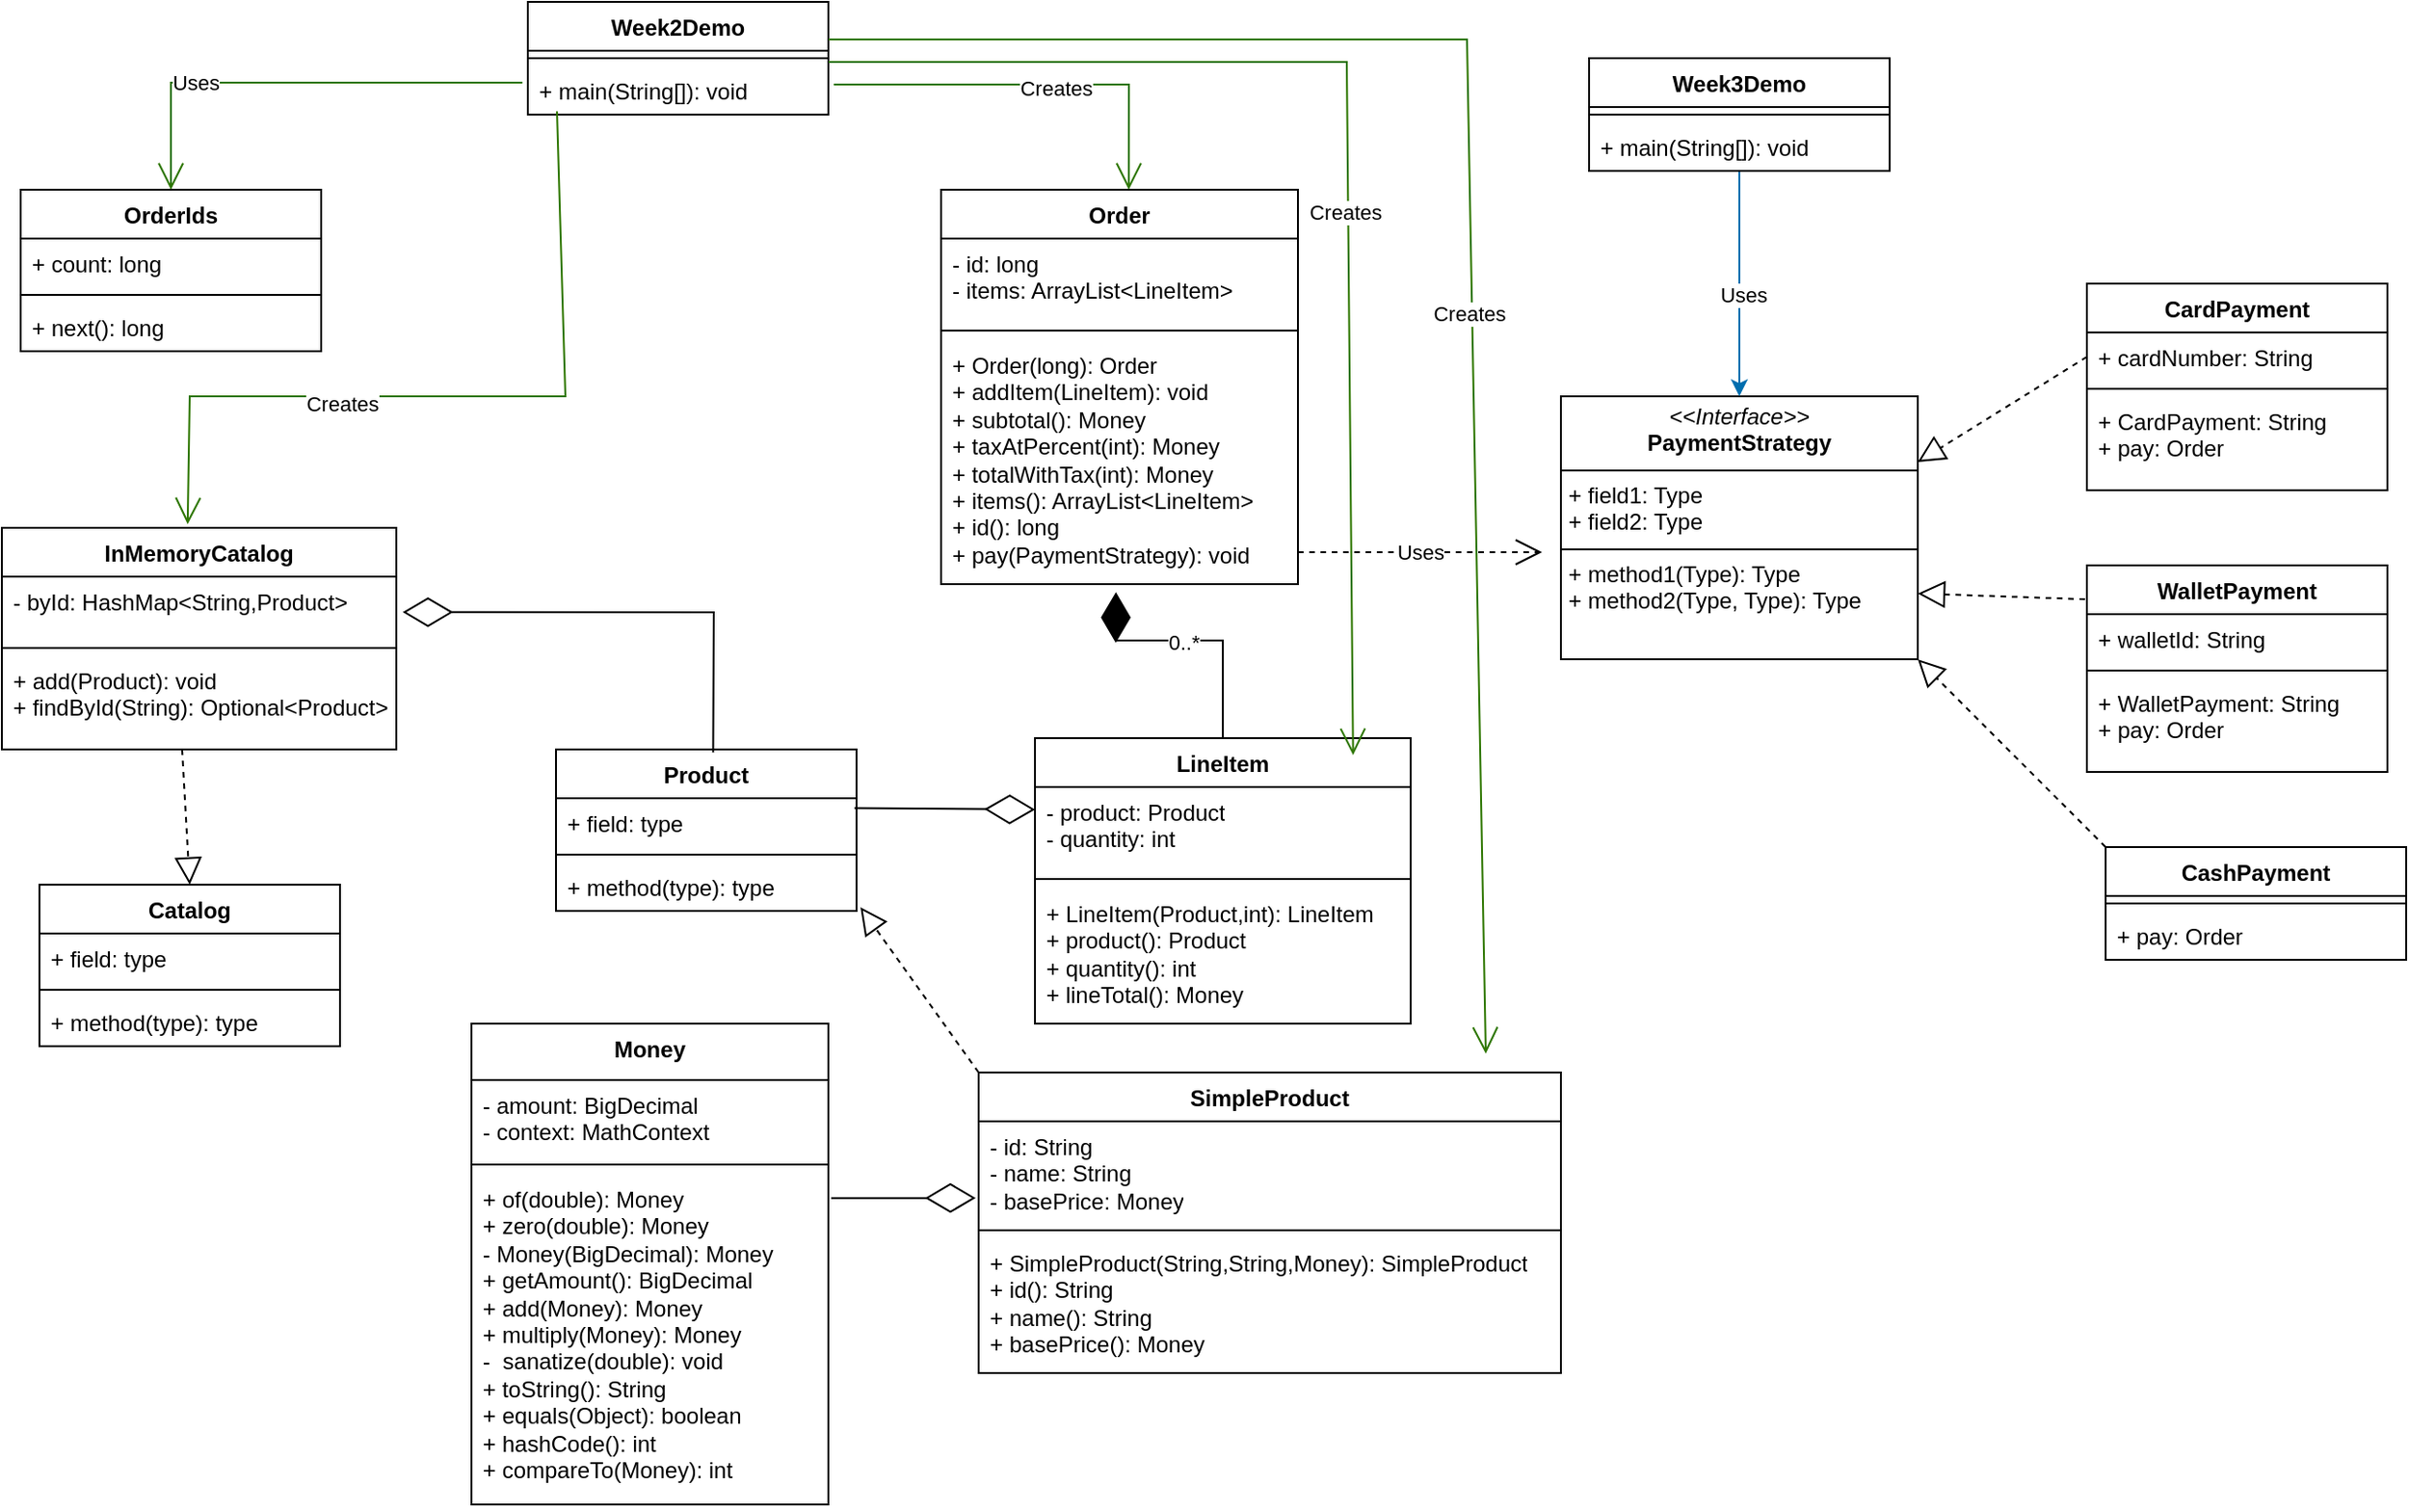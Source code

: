 <mxfile version="28.2.5">
  <diagram name="Page-1" id="jkdVBWIaTOcPjoNMOCDx">
    <mxGraphModel dx="1422" dy="790" grid="1" gridSize="10" guides="1" tooltips="1" connect="1" arrows="1" fold="1" page="0" pageScale="1" pageWidth="850" pageHeight="1100" math="0" shadow="0">
      <root>
        <mxCell id="0" />
        <mxCell id="1" parent="0" />
        <mxCell id="GN7tS0zmoO0rxrWMaZGn-1" value="InMemoryCatalog" style="swimlane;fontStyle=1;align=center;verticalAlign=top;childLayout=stackLayout;horizontal=1;startSize=26;horizontalStack=0;resizeParent=1;resizeParentMax=0;resizeLast=0;collapsible=1;marginBottom=0;whiteSpace=wrap;html=1;" parent="1" vertex="1">
          <mxGeometry x="50" y="390" width="210" height="118" as="geometry" />
        </mxCell>
        <mxCell id="GN7tS0zmoO0rxrWMaZGn-2" value="&lt;div&gt;- byId: HashMap&amp;lt;String,Product&amp;gt;&lt;/div&gt;" style="text;strokeColor=none;fillColor=none;align=left;verticalAlign=top;spacingLeft=4;spacingRight=4;overflow=hidden;rotatable=0;points=[[0,0.5],[1,0.5]];portConstraint=eastwest;whiteSpace=wrap;html=1;" parent="GN7tS0zmoO0rxrWMaZGn-1" vertex="1">
          <mxGeometry y="26" width="210" height="34" as="geometry" />
        </mxCell>
        <mxCell id="GN7tS0zmoO0rxrWMaZGn-3" value="" style="line;strokeWidth=1;fillColor=none;align=left;verticalAlign=middle;spacingTop=-1;spacingLeft=3;spacingRight=3;rotatable=0;labelPosition=right;points=[];portConstraint=eastwest;strokeColor=inherit;" parent="GN7tS0zmoO0rxrWMaZGn-1" vertex="1">
          <mxGeometry y="60" width="210" height="8" as="geometry" />
        </mxCell>
        <mxCell id="GN7tS0zmoO0rxrWMaZGn-4" value="&lt;div&gt;+ add(Product): void&lt;/div&gt;&lt;div&gt;+ findById(String): Optional&amp;lt;Product&amp;gt;&lt;/div&gt;" style="text;strokeColor=none;fillColor=none;align=left;verticalAlign=top;spacingLeft=4;spacingRight=4;overflow=hidden;rotatable=0;points=[[0,0.5],[1,0.5]];portConstraint=eastwest;whiteSpace=wrap;html=1;" parent="GN7tS0zmoO0rxrWMaZGn-1" vertex="1">
          <mxGeometry y="68" width="210" height="50" as="geometry" />
        </mxCell>
        <mxCell id="GN7tS0zmoO0rxrWMaZGn-5" value="Catalog" style="swimlane;fontStyle=1;align=center;verticalAlign=top;childLayout=stackLayout;horizontal=1;startSize=26;horizontalStack=0;resizeParent=1;resizeParentMax=0;resizeLast=0;collapsible=1;marginBottom=0;whiteSpace=wrap;html=1;" parent="1" vertex="1">
          <mxGeometry x="70" y="580" width="160" height="86" as="geometry" />
        </mxCell>
        <mxCell id="GN7tS0zmoO0rxrWMaZGn-6" value="+ field: type" style="text;strokeColor=none;fillColor=none;align=left;verticalAlign=top;spacingLeft=4;spacingRight=4;overflow=hidden;rotatable=0;points=[[0,0.5],[1,0.5]];portConstraint=eastwest;whiteSpace=wrap;html=1;" parent="GN7tS0zmoO0rxrWMaZGn-5" vertex="1">
          <mxGeometry y="26" width="160" height="26" as="geometry" />
        </mxCell>
        <mxCell id="GN7tS0zmoO0rxrWMaZGn-7" value="" style="line;strokeWidth=1;fillColor=none;align=left;verticalAlign=middle;spacingTop=-1;spacingLeft=3;spacingRight=3;rotatable=0;labelPosition=right;points=[];portConstraint=eastwest;strokeColor=inherit;" parent="GN7tS0zmoO0rxrWMaZGn-5" vertex="1">
          <mxGeometry y="52" width="160" height="8" as="geometry" />
        </mxCell>
        <mxCell id="GN7tS0zmoO0rxrWMaZGn-8" value="+ method(type): type" style="text;strokeColor=none;fillColor=none;align=left;verticalAlign=top;spacingLeft=4;spacingRight=4;overflow=hidden;rotatable=0;points=[[0,0.5],[1,0.5]];portConstraint=eastwest;whiteSpace=wrap;html=1;" parent="GN7tS0zmoO0rxrWMaZGn-5" vertex="1">
          <mxGeometry y="60" width="160" height="26" as="geometry" />
        </mxCell>
        <mxCell id="GN7tS0zmoO0rxrWMaZGn-13" value="&lt;div&gt;Money&lt;/div&gt;" style="swimlane;fontStyle=1;align=center;verticalAlign=top;childLayout=stackLayout;horizontal=1;startSize=30;horizontalStack=0;resizeParent=1;resizeParentMax=0;resizeLast=0;collapsible=1;marginBottom=0;whiteSpace=wrap;html=1;" parent="1" vertex="1">
          <mxGeometry x="300" y="654" width="190" height="256" as="geometry" />
        </mxCell>
        <mxCell id="GN7tS0zmoO0rxrWMaZGn-14" value="&lt;div&gt;- amount: BigDecimal&lt;/div&gt;&lt;div&gt;- context: MathContext&lt;/div&gt;" style="text;strokeColor=none;fillColor=none;align=left;verticalAlign=top;spacingLeft=4;spacingRight=4;overflow=hidden;rotatable=0;points=[[0,0.5],[1,0.5]];portConstraint=eastwest;whiteSpace=wrap;html=1;" parent="GN7tS0zmoO0rxrWMaZGn-13" vertex="1">
          <mxGeometry y="30" width="190" height="40" as="geometry" />
        </mxCell>
        <mxCell id="GN7tS0zmoO0rxrWMaZGn-15" value="" style="line;strokeWidth=1;fillColor=none;align=left;verticalAlign=middle;spacingTop=-1;spacingLeft=3;spacingRight=3;rotatable=0;labelPosition=right;points=[];portConstraint=eastwest;strokeColor=inherit;" parent="GN7tS0zmoO0rxrWMaZGn-13" vertex="1">
          <mxGeometry y="70" width="190" height="10" as="geometry" />
        </mxCell>
        <mxCell id="GN7tS0zmoO0rxrWMaZGn-16" value="&lt;div&gt;+ of(double): Money&lt;/div&gt;&lt;div&gt;&lt;div&gt;+ zero(double): Money&lt;/div&gt;&lt;div&gt;&lt;div&gt;- Money(BigDecimal): Money&lt;/div&gt;&lt;div&gt;&lt;div&gt;+ getAmount(): BigDecimal&lt;/div&gt;&lt;div&gt;+ add(Money): Money&lt;/div&gt;&lt;div&gt;&lt;div&gt;+ multiply(Money): Money&lt;/div&gt;&lt;div&gt;&lt;div&gt;-&amp;nbsp; sanatize(double): void&lt;/div&gt;&lt;div&gt;&lt;div&gt;+ toString(): String&lt;/div&gt;&lt;div&gt;+ equals(Object): boolean&lt;/div&gt;&lt;div&gt;+ hashCode(): int&lt;/div&gt;&lt;div&gt;&lt;div&gt;+ compareTo(Money): int&lt;/div&gt;&lt;br&gt;&lt;/div&gt;&lt;/div&gt;&lt;/div&gt;&lt;/div&gt;&lt;/div&gt;&lt;/div&gt;&lt;/div&gt;" style="text;strokeColor=none;fillColor=none;align=left;verticalAlign=top;spacingLeft=4;spacingRight=4;overflow=hidden;rotatable=0;points=[[0,0.5],[1,0.5]];portConstraint=eastwest;whiteSpace=wrap;html=1;" parent="GN7tS0zmoO0rxrWMaZGn-13" vertex="1">
          <mxGeometry y="80" width="190" height="176" as="geometry" />
        </mxCell>
        <mxCell id="GN7tS0zmoO0rxrWMaZGn-17" value="&lt;div&gt;Week2Demo&lt;/div&gt;" style="swimlane;fontStyle=1;align=center;verticalAlign=top;childLayout=stackLayout;horizontal=1;startSize=26;horizontalStack=0;resizeParent=1;resizeParentMax=0;resizeLast=0;collapsible=1;marginBottom=0;whiteSpace=wrap;html=1;" parent="1" vertex="1">
          <mxGeometry x="330" y="110" width="160" height="60" as="geometry" />
        </mxCell>
        <mxCell id="GN7tS0zmoO0rxrWMaZGn-19" value="" style="line;strokeWidth=1;fillColor=none;align=left;verticalAlign=middle;spacingTop=-1;spacingLeft=3;spacingRight=3;rotatable=0;labelPosition=right;points=[];portConstraint=eastwest;strokeColor=inherit;" parent="GN7tS0zmoO0rxrWMaZGn-17" vertex="1">
          <mxGeometry y="26" width="160" height="8" as="geometry" />
        </mxCell>
        <mxCell id="GN7tS0zmoO0rxrWMaZGn-20" value="+ main(String[]): void" style="text;strokeColor=none;fillColor=none;align=left;verticalAlign=top;spacingLeft=4;spacingRight=4;overflow=hidden;rotatable=0;points=[[0,0.5],[1,0.5]];portConstraint=eastwest;whiteSpace=wrap;html=1;" parent="GN7tS0zmoO0rxrWMaZGn-17" vertex="1">
          <mxGeometry y="34" width="160" height="26" as="geometry" />
        </mxCell>
        <mxCell id="GN7tS0zmoO0rxrWMaZGn-21" value="&lt;div&gt;LineItem&lt;/div&gt;" style="swimlane;fontStyle=1;align=center;verticalAlign=top;childLayout=stackLayout;horizontal=1;startSize=26;horizontalStack=0;resizeParent=1;resizeParentMax=0;resizeLast=0;collapsible=1;marginBottom=0;whiteSpace=wrap;html=1;" parent="1" vertex="1">
          <mxGeometry x="600" y="502" width="200" height="152" as="geometry" />
        </mxCell>
        <mxCell id="GN7tS0zmoO0rxrWMaZGn-22" value="&lt;div&gt;- product: Product&lt;/div&gt;&lt;div&gt;- quantity: int&lt;/div&gt;" style="text;strokeColor=none;fillColor=none;align=left;verticalAlign=top;spacingLeft=4;spacingRight=4;overflow=hidden;rotatable=0;points=[[0,0.5],[1,0.5]];portConstraint=eastwest;whiteSpace=wrap;html=1;" parent="GN7tS0zmoO0rxrWMaZGn-21" vertex="1">
          <mxGeometry y="26" width="200" height="44" as="geometry" />
        </mxCell>
        <mxCell id="GN7tS0zmoO0rxrWMaZGn-23" value="" style="line;strokeWidth=1;fillColor=none;align=left;verticalAlign=middle;spacingTop=-1;spacingLeft=3;spacingRight=3;rotatable=0;labelPosition=right;points=[];portConstraint=eastwest;strokeColor=inherit;" parent="GN7tS0zmoO0rxrWMaZGn-21" vertex="1">
          <mxGeometry y="70" width="200" height="10" as="geometry" />
        </mxCell>
        <mxCell id="GN7tS0zmoO0rxrWMaZGn-24" value="&lt;div&gt;+ LineItem(Product,int): LineItem&lt;/div&gt;&lt;div&gt;+ product(): Product&lt;/div&gt;&lt;div&gt;+ quantity(): int&lt;/div&gt;&lt;div&gt;+ lineTotal(): Money&lt;/div&gt;" style="text;strokeColor=none;fillColor=none;align=left;verticalAlign=top;spacingLeft=4;spacingRight=4;overflow=hidden;rotatable=0;points=[[0,0.5],[1,0.5]];portConstraint=eastwest;whiteSpace=wrap;html=1;" parent="GN7tS0zmoO0rxrWMaZGn-21" vertex="1">
          <mxGeometry y="80" width="200" height="72" as="geometry" />
        </mxCell>
        <mxCell id="GN7tS0zmoO0rxrWMaZGn-25" value="&lt;div&gt;Order&lt;/div&gt;" style="swimlane;fontStyle=1;align=center;verticalAlign=top;childLayout=stackLayout;horizontal=1;startSize=26;horizontalStack=0;resizeParent=1;resizeParentMax=0;resizeLast=0;collapsible=1;marginBottom=0;whiteSpace=wrap;html=1;" parent="1" vertex="1">
          <mxGeometry x="550" y="210" width="190" height="210" as="geometry" />
        </mxCell>
        <mxCell id="GN7tS0zmoO0rxrWMaZGn-26" value="&lt;div&gt;- id: long&lt;/div&gt;&lt;div&gt;- items: ArrayList&amp;lt;LineItem&amp;gt;&lt;/div&gt;" style="text;strokeColor=none;fillColor=none;align=left;verticalAlign=top;spacingLeft=4;spacingRight=4;overflow=hidden;rotatable=0;points=[[0,0.5],[1,0.5]];portConstraint=eastwest;whiteSpace=wrap;html=1;" parent="GN7tS0zmoO0rxrWMaZGn-25" vertex="1">
          <mxGeometry y="26" width="190" height="44" as="geometry" />
        </mxCell>
        <mxCell id="GN7tS0zmoO0rxrWMaZGn-27" value="" style="line;strokeWidth=1;fillColor=none;align=left;verticalAlign=middle;spacingTop=-1;spacingLeft=3;spacingRight=3;rotatable=0;labelPosition=right;points=[];portConstraint=eastwest;strokeColor=inherit;" parent="GN7tS0zmoO0rxrWMaZGn-25" vertex="1">
          <mxGeometry y="70" width="190" height="10" as="geometry" />
        </mxCell>
        <mxCell id="GN7tS0zmoO0rxrWMaZGn-28" value="&lt;div&gt;+ Order(long): Order&lt;/div&gt;&lt;div&gt;+ addItem(LineItem): void&lt;/div&gt;&lt;div&gt;+ subtotal(): Money&lt;/div&gt;&lt;div&gt;+ taxAtPercent(int): Money&lt;/div&gt;&lt;div&gt;+ totalWithTax(int): Money&lt;/div&gt;&lt;div&gt;+ items(): ArrayList&amp;lt;LineItem&amp;gt;&lt;/div&gt;&lt;div&gt;+ id(): long&lt;/div&gt;&lt;div&gt;+ pay(PaymentStrategy): void&lt;/div&gt;" style="text;strokeColor=none;fillColor=none;align=left;verticalAlign=top;spacingLeft=4;spacingRight=4;overflow=hidden;rotatable=0;points=[[0,0.5],[1,0.5]];portConstraint=eastwest;whiteSpace=wrap;html=1;" parent="GN7tS0zmoO0rxrWMaZGn-25" vertex="1">
          <mxGeometry y="80" width="190" height="130" as="geometry" />
        </mxCell>
        <mxCell id="GN7tS0zmoO0rxrWMaZGn-29" value="&lt;div&gt;OrderIds&lt;/div&gt;" style="swimlane;fontStyle=1;align=center;verticalAlign=top;childLayout=stackLayout;horizontal=1;startSize=26;horizontalStack=0;resizeParent=1;resizeParentMax=0;resizeLast=0;collapsible=1;marginBottom=0;whiteSpace=wrap;html=1;" parent="1" vertex="1">
          <mxGeometry x="60" y="210" width="160" height="86" as="geometry">
            <mxRectangle x="520" y="570" width="90" height="30" as="alternateBounds" />
          </mxGeometry>
        </mxCell>
        <mxCell id="GN7tS0zmoO0rxrWMaZGn-30" value="+ count: long" style="text;strokeColor=none;fillColor=none;align=left;verticalAlign=top;spacingLeft=4;spacingRight=4;overflow=hidden;rotatable=0;points=[[0,0.5],[1,0.5]];portConstraint=eastwest;whiteSpace=wrap;html=1;" parent="GN7tS0zmoO0rxrWMaZGn-29" vertex="1">
          <mxGeometry y="26" width="160" height="26" as="geometry" />
        </mxCell>
        <mxCell id="GN7tS0zmoO0rxrWMaZGn-31" value="" style="line;strokeWidth=1;fillColor=none;align=left;verticalAlign=middle;spacingTop=-1;spacingLeft=3;spacingRight=3;rotatable=0;labelPosition=right;points=[];portConstraint=eastwest;strokeColor=inherit;" parent="GN7tS0zmoO0rxrWMaZGn-29" vertex="1">
          <mxGeometry y="52" width="160" height="8" as="geometry" />
        </mxCell>
        <mxCell id="GN7tS0zmoO0rxrWMaZGn-32" value="+ next(): long" style="text;strokeColor=none;fillColor=none;align=left;verticalAlign=top;spacingLeft=4;spacingRight=4;overflow=hidden;rotatable=0;points=[[0,0.5],[1,0.5]];portConstraint=eastwest;whiteSpace=wrap;html=1;" parent="GN7tS0zmoO0rxrWMaZGn-29" vertex="1">
          <mxGeometry y="60" width="160" height="26" as="geometry" />
        </mxCell>
        <mxCell id="GN7tS0zmoO0rxrWMaZGn-33" value="&lt;div&gt;Product&lt;/div&gt;" style="swimlane;fontStyle=1;align=center;verticalAlign=top;childLayout=stackLayout;horizontal=1;startSize=26;horizontalStack=0;resizeParent=1;resizeParentMax=0;resizeLast=0;collapsible=1;marginBottom=0;whiteSpace=wrap;html=1;" parent="1" vertex="1">
          <mxGeometry x="345" y="508" width="160" height="86" as="geometry">
            <mxRectangle x="520" y="570" width="90" height="30" as="alternateBounds" />
          </mxGeometry>
        </mxCell>
        <mxCell id="GN7tS0zmoO0rxrWMaZGn-34" value="+ field: type" style="text;strokeColor=none;fillColor=none;align=left;verticalAlign=top;spacingLeft=4;spacingRight=4;overflow=hidden;rotatable=0;points=[[0,0.5],[1,0.5]];portConstraint=eastwest;whiteSpace=wrap;html=1;" parent="GN7tS0zmoO0rxrWMaZGn-33" vertex="1">
          <mxGeometry y="26" width="160" height="26" as="geometry" />
        </mxCell>
        <mxCell id="GN7tS0zmoO0rxrWMaZGn-35" value="" style="line;strokeWidth=1;fillColor=none;align=left;verticalAlign=middle;spacingTop=-1;spacingLeft=3;spacingRight=3;rotatable=0;labelPosition=right;points=[];portConstraint=eastwest;strokeColor=inherit;" parent="GN7tS0zmoO0rxrWMaZGn-33" vertex="1">
          <mxGeometry y="52" width="160" height="8" as="geometry" />
        </mxCell>
        <mxCell id="GN7tS0zmoO0rxrWMaZGn-36" value="+ method(type): type" style="text;strokeColor=none;fillColor=none;align=left;verticalAlign=top;spacingLeft=4;spacingRight=4;overflow=hidden;rotatable=0;points=[[0,0.5],[1,0.5]];portConstraint=eastwest;whiteSpace=wrap;html=1;" parent="GN7tS0zmoO0rxrWMaZGn-33" vertex="1">
          <mxGeometry y="60" width="160" height="26" as="geometry" />
        </mxCell>
        <mxCell id="GN7tS0zmoO0rxrWMaZGn-37" value="&lt;div&gt;SimpleProduct&lt;/div&gt;" style="swimlane;fontStyle=1;align=center;verticalAlign=top;childLayout=stackLayout;horizontal=1;startSize=26;horizontalStack=0;resizeParent=1;resizeParentMax=0;resizeLast=0;collapsible=1;marginBottom=0;whiteSpace=wrap;html=1;" parent="1" vertex="1">
          <mxGeometry x="570" y="680" width="310" height="160" as="geometry">
            <mxRectangle x="520" y="570" width="90" height="30" as="alternateBounds" />
          </mxGeometry>
        </mxCell>
        <mxCell id="GN7tS0zmoO0rxrWMaZGn-38" value="&lt;div&gt;- id: String&lt;/div&gt;&lt;div&gt;- name: String&lt;/div&gt;&lt;div&gt;- basePrice: Money&lt;/div&gt;" style="text;strokeColor=none;fillColor=none;align=left;verticalAlign=top;spacingLeft=4;spacingRight=4;overflow=hidden;rotatable=0;points=[[0,0.5],[1,0.5]];portConstraint=eastwest;whiteSpace=wrap;html=1;" parent="GN7tS0zmoO0rxrWMaZGn-37" vertex="1">
          <mxGeometry y="26" width="310" height="54" as="geometry" />
        </mxCell>
        <mxCell id="GN7tS0zmoO0rxrWMaZGn-39" value="" style="line;strokeWidth=1;fillColor=none;align=left;verticalAlign=middle;spacingTop=-1;spacingLeft=3;spacingRight=3;rotatable=0;labelPosition=right;points=[];portConstraint=eastwest;strokeColor=inherit;" parent="GN7tS0zmoO0rxrWMaZGn-37" vertex="1">
          <mxGeometry y="80" width="310" height="8" as="geometry" />
        </mxCell>
        <mxCell id="GN7tS0zmoO0rxrWMaZGn-40" value="&lt;div&gt;+ SimpleProduct(String,String,Money): SimpleProduct&lt;/div&gt;&lt;div&gt;+ id(): String&lt;/div&gt;&lt;div&gt;+ name(): String&lt;/div&gt;&lt;div&gt;+ basePrice(): Money&lt;/div&gt;" style="text;strokeColor=none;fillColor=none;align=left;verticalAlign=top;spacingLeft=4;spacingRight=4;overflow=hidden;rotatable=0;points=[[0,0.5],[1,0.5]];portConstraint=eastwest;whiteSpace=wrap;html=1;" parent="GN7tS0zmoO0rxrWMaZGn-37" vertex="1">
          <mxGeometry y="88" width="310" height="72" as="geometry" />
        </mxCell>
        <mxCell id="GN7tS0zmoO0rxrWMaZGn-46" value="" style="endArrow=diamondThin;endFill=1;endSize=24;html=1;rounded=0;entryX=0.49;entryY=1.033;entryDx=0;entryDy=0;entryPerimeter=0;exitX=0.5;exitY=0;exitDx=0;exitDy=0;" parent="1" source="GN7tS0zmoO0rxrWMaZGn-21" target="GN7tS0zmoO0rxrWMaZGn-28" edge="1">
          <mxGeometry width="160" relative="1" as="geometry">
            <mxPoint x="620" y="340" as="sourcePoint" />
            <mxPoint x="780" y="340" as="targetPoint" />
            <Array as="points">
              <mxPoint x="700" y="450" />
              <mxPoint x="643" y="450" />
            </Array>
          </mxGeometry>
        </mxCell>
        <mxCell id="GN7tS0zmoO0rxrWMaZGn-47" value="&lt;div&gt;0..*&lt;/div&gt;" style="edgeLabel;html=1;align=center;verticalAlign=middle;resizable=0;points=[];" parent="GN7tS0zmoO0rxrWMaZGn-46" vertex="1" connectable="0">
          <mxGeometry x="0.089" y="1" relative="1" as="geometry">
            <mxPoint as="offset" />
          </mxGeometry>
        </mxCell>
        <mxCell id="GN7tS0zmoO0rxrWMaZGn-49" value="" style="endArrow=diamondThin;endFill=0;endSize=24;html=1;rounded=0;exitX=1.008;exitY=0.073;exitDx=0;exitDy=0;exitPerimeter=0;entryX=-0.005;entryY=0.756;entryDx=0;entryDy=0;entryPerimeter=0;" parent="1" source="GN7tS0zmoO0rxrWMaZGn-16" target="GN7tS0zmoO0rxrWMaZGn-38" edge="1">
          <mxGeometry width="160" relative="1" as="geometry">
            <mxPoint x="510" y="770" as="sourcePoint" />
            <mxPoint x="670" y="770" as="targetPoint" />
            <Array as="points" />
          </mxGeometry>
        </mxCell>
        <mxCell id="GN7tS0zmoO0rxrWMaZGn-50" value="" style="endArrow=diamondThin;endFill=0;endSize=24;html=1;rounded=0;entryX=0;entryY=0.273;entryDx=0;entryDy=0;entryPerimeter=0;exitX=0.993;exitY=0.2;exitDx=0;exitDy=0;exitPerimeter=0;" parent="1" source="GN7tS0zmoO0rxrWMaZGn-34" target="GN7tS0zmoO0rxrWMaZGn-22" edge="1">
          <mxGeometry width="160" relative="1" as="geometry">
            <mxPoint x="360" y="590" as="sourcePoint" />
            <mxPoint x="520" y="590" as="targetPoint" />
          </mxGeometry>
        </mxCell>
        <mxCell id="GN7tS0zmoO0rxrWMaZGn-51" value="" style="endArrow=diamondThin;endFill=0;endSize=24;html=1;rounded=0;entryX=1.016;entryY=0.556;entryDx=0;entryDy=0;entryPerimeter=0;exitX=0.523;exitY=0.019;exitDx=0;exitDy=0;exitPerimeter=0;" parent="1" source="GN7tS0zmoO0rxrWMaZGn-33" target="GN7tS0zmoO0rxrWMaZGn-2" edge="1">
          <mxGeometry width="160" relative="1" as="geometry">
            <mxPoint x="300" y="530" as="sourcePoint" />
            <mxPoint x="460" y="530" as="targetPoint" />
            <Array as="points">
              <mxPoint x="429" y="435" />
            </Array>
          </mxGeometry>
        </mxCell>
        <mxCell id="GN7tS0zmoO0rxrWMaZGn-53" value="" style="endArrow=open;endFill=1;endSize=12;html=1;rounded=0;exitX=-0.018;exitY=0.346;exitDx=0;exitDy=0;exitPerimeter=0;entryX=0.5;entryY=0;entryDx=0;entryDy=0;fillColor=#60a917;strokeColor=#2D7600;" parent="1" source="GN7tS0zmoO0rxrWMaZGn-20" target="GN7tS0zmoO0rxrWMaZGn-29" edge="1">
          <mxGeometry width="160" relative="1" as="geometry">
            <mxPoint x="270" y="290" as="sourcePoint" />
            <mxPoint x="430" y="290" as="targetPoint" />
            <Array as="points">
              <mxPoint x="140" y="153" />
            </Array>
          </mxGeometry>
        </mxCell>
        <mxCell id="GN7tS0zmoO0rxrWMaZGn-54" value="Uses" style="edgeLabel;html=1;align=center;verticalAlign=middle;resizable=0;points=[];" parent="GN7tS0zmoO0rxrWMaZGn-53" vertex="1" connectable="0">
          <mxGeometry x="0.431" relative="1" as="geometry">
            <mxPoint as="offset" />
          </mxGeometry>
        </mxCell>
        <mxCell id="GN7tS0zmoO0rxrWMaZGn-55" value="" style="endArrow=block;dashed=1;endFill=0;endSize=12;html=1;rounded=0;exitX=0.457;exitY=1;exitDx=0;exitDy=0;exitPerimeter=0;entryX=0.5;entryY=0;entryDx=0;entryDy=0;" parent="1" source="GN7tS0zmoO0rxrWMaZGn-4" target="GN7tS0zmoO0rxrWMaZGn-5" edge="1">
          <mxGeometry width="160" relative="1" as="geometry">
            <mxPoint x="300" y="560" as="sourcePoint" />
            <mxPoint x="200" y="540" as="targetPoint" />
          </mxGeometry>
        </mxCell>
        <mxCell id="GN7tS0zmoO0rxrWMaZGn-56" value="" style="endArrow=block;dashed=1;endFill=0;endSize=12;html=1;rounded=0;entryX=1.013;entryY=0.923;entryDx=0;entryDy=0;entryPerimeter=0;exitX=0;exitY=0;exitDx=0;exitDy=0;" parent="1" source="GN7tS0zmoO0rxrWMaZGn-37" target="GN7tS0zmoO0rxrWMaZGn-36" edge="1">
          <mxGeometry width="160" relative="1" as="geometry">
            <mxPoint x="550" y="600" as="sourcePoint" />
            <mxPoint x="550" y="710" as="targetPoint" />
          </mxGeometry>
        </mxCell>
        <mxCell id="GN7tS0zmoO0rxrWMaZGn-57" value="" style="endArrow=open;endFill=1;endSize=12;html=1;rounded=0;exitX=1.018;exitY=0.383;exitDx=0;exitDy=0;exitPerimeter=0;entryX=0.526;entryY=0;entryDx=0;entryDy=0;entryPerimeter=0;fillColor=#60a917;strokeColor=#2D7600;" parent="1" source="GN7tS0zmoO0rxrWMaZGn-20" target="GN7tS0zmoO0rxrWMaZGn-25" edge="1">
          <mxGeometry width="160" relative="1" as="geometry">
            <mxPoint x="320" y="230" as="sourcePoint" />
            <mxPoint x="480" y="230" as="targetPoint" />
            <Array as="points">
              <mxPoint x="650" y="154" />
            </Array>
          </mxGeometry>
        </mxCell>
        <mxCell id="GN7tS0zmoO0rxrWMaZGn-58" value="&lt;div&gt;Creates&lt;/div&gt;" style="edgeLabel;html=1;align=center;verticalAlign=middle;resizable=0;points=[];" parent="GN7tS0zmoO0rxrWMaZGn-57" vertex="1" connectable="0">
          <mxGeometry x="0.104" y="-2" relative="1" as="geometry">
            <mxPoint as="offset" />
          </mxGeometry>
        </mxCell>
        <mxCell id="GN7tS0zmoO0rxrWMaZGn-59" value="" style="endArrow=open;endFill=1;endSize=12;html=1;rounded=0;exitX=0.097;exitY=0.934;exitDx=0;exitDy=0;exitPerimeter=0;entryX=0.471;entryY=-0.016;entryDx=0;entryDy=0;entryPerimeter=0;fillColor=#60a917;strokeColor=#2D7600;" parent="1" source="GN7tS0zmoO0rxrWMaZGn-20" target="GN7tS0zmoO0rxrWMaZGn-1" edge="1">
          <mxGeometry width="160" relative="1" as="geometry">
            <mxPoint x="300" y="410" as="sourcePoint" />
            <mxPoint x="220" y="380" as="targetPoint" />
            <Array as="points">
              <mxPoint x="350" y="320" />
              <mxPoint x="150" y="320" />
            </Array>
          </mxGeometry>
        </mxCell>
        <mxCell id="GN7tS0zmoO0rxrWMaZGn-60" value="&lt;div&gt;Creates&lt;/div&gt;" style="edgeLabel;html=1;align=center;verticalAlign=middle;resizable=0;points=[];" parent="GN7tS0zmoO0rxrWMaZGn-59" vertex="1" connectable="0">
          <mxGeometry x="0.293" y="4" relative="1" as="geometry">
            <mxPoint as="offset" />
          </mxGeometry>
        </mxCell>
        <mxCell id="GN7tS0zmoO0rxrWMaZGn-61" value="" style="endArrow=open;endFill=1;endSize=12;html=1;rounded=0;exitX=1.004;exitY=0.35;exitDx=0;exitDy=0;exitPerimeter=0;fillColor=#60a917;strokeColor=#2D7600;" parent="1" edge="1">
          <mxGeometry width="160" relative="1" as="geometry">
            <mxPoint x="490.0" y="142" as="sourcePoint" />
            <mxPoint x="769.36" y="511" as="targetPoint" />
            <Array as="points">
              <mxPoint x="766" y="142" />
            </Array>
          </mxGeometry>
        </mxCell>
        <mxCell id="GN7tS0zmoO0rxrWMaZGn-62" value="&lt;div&gt;Creates&lt;/div&gt;" style="edgeLabel;html=1;align=center;verticalAlign=middle;resizable=0;points=[];" parent="GN7tS0zmoO0rxrWMaZGn-61" vertex="1" connectable="0">
          <mxGeometry x="0.104" y="-2" relative="1" as="geometry">
            <mxPoint as="offset" />
          </mxGeometry>
        </mxCell>
        <mxCell id="GN7tS0zmoO0rxrWMaZGn-63" value="" style="endArrow=open;endFill=1;endSize=12;html=1;rounded=0;exitX=1.004;exitY=0.35;exitDx=0;exitDy=0;exitPerimeter=0;fillColor=#60a917;strokeColor=#2D7600;" parent="1" edge="1">
          <mxGeometry width="160" relative="1" as="geometry">
            <mxPoint x="490" y="130" as="sourcePoint" />
            <mxPoint x="840" y="670" as="targetPoint" />
            <Array as="points">
              <mxPoint x="830" y="130" />
            </Array>
          </mxGeometry>
        </mxCell>
        <mxCell id="GN7tS0zmoO0rxrWMaZGn-64" value="&lt;div&gt;Creates&lt;/div&gt;" style="edgeLabel;html=1;align=center;verticalAlign=middle;resizable=0;points=[];" parent="GN7tS0zmoO0rxrWMaZGn-63" vertex="1" connectable="0">
          <mxGeometry x="0.104" y="-2" relative="1" as="geometry">
            <mxPoint as="offset" />
          </mxGeometry>
        </mxCell>
        <mxCell id="kRKoUoq30m7lQ4xVk3Gj-1" value="CardPayment" style="swimlane;fontStyle=1;align=center;verticalAlign=top;childLayout=stackLayout;horizontal=1;startSize=26;horizontalStack=0;resizeParent=1;resizeParentMax=0;resizeLast=0;collapsible=1;marginBottom=0;whiteSpace=wrap;html=1;" vertex="1" parent="1">
          <mxGeometry x="1160" y="260" width="160" height="110" as="geometry" />
        </mxCell>
        <mxCell id="kRKoUoq30m7lQ4xVk3Gj-2" value="+ cardNumber: String" style="text;strokeColor=none;fillColor=none;align=left;verticalAlign=top;spacingLeft=4;spacingRight=4;overflow=hidden;rotatable=0;points=[[0,0.5],[1,0.5]];portConstraint=eastwest;whiteSpace=wrap;html=1;" vertex="1" parent="kRKoUoq30m7lQ4xVk3Gj-1">
          <mxGeometry y="26" width="160" height="26" as="geometry" />
        </mxCell>
        <mxCell id="kRKoUoq30m7lQ4xVk3Gj-3" value="" style="line;strokeWidth=1;fillColor=none;align=left;verticalAlign=middle;spacingTop=-1;spacingLeft=3;spacingRight=3;rotatable=0;labelPosition=right;points=[];portConstraint=eastwest;strokeColor=inherit;" vertex="1" parent="kRKoUoq30m7lQ4xVk3Gj-1">
          <mxGeometry y="52" width="160" height="8" as="geometry" />
        </mxCell>
        <mxCell id="kRKoUoq30m7lQ4xVk3Gj-4" value="&lt;div&gt;+ CardPayment: String&lt;/div&gt;&lt;div&gt;+ pay: Order&lt;/div&gt;" style="text;strokeColor=none;fillColor=none;align=left;verticalAlign=top;spacingLeft=4;spacingRight=4;overflow=hidden;rotatable=0;points=[[0,0.5],[1,0.5]];portConstraint=eastwest;whiteSpace=wrap;html=1;" vertex="1" parent="kRKoUoq30m7lQ4xVk3Gj-1">
          <mxGeometry y="60" width="160" height="50" as="geometry" />
        </mxCell>
        <mxCell id="kRKoUoq30m7lQ4xVk3Gj-5" value="WalletPayment" style="swimlane;fontStyle=1;align=center;verticalAlign=top;childLayout=stackLayout;horizontal=1;startSize=26;horizontalStack=0;resizeParent=1;resizeParentMax=0;resizeLast=0;collapsible=1;marginBottom=0;whiteSpace=wrap;html=1;" vertex="1" parent="1">
          <mxGeometry x="1160" y="410" width="160" height="110" as="geometry" />
        </mxCell>
        <mxCell id="kRKoUoq30m7lQ4xVk3Gj-6" value="+ walletId: String" style="text;strokeColor=none;fillColor=none;align=left;verticalAlign=top;spacingLeft=4;spacingRight=4;overflow=hidden;rotatable=0;points=[[0,0.5],[1,0.5]];portConstraint=eastwest;whiteSpace=wrap;html=1;" vertex="1" parent="kRKoUoq30m7lQ4xVk3Gj-5">
          <mxGeometry y="26" width="160" height="26" as="geometry" />
        </mxCell>
        <mxCell id="kRKoUoq30m7lQ4xVk3Gj-7" value="" style="line;strokeWidth=1;fillColor=none;align=left;verticalAlign=middle;spacingTop=-1;spacingLeft=3;spacingRight=3;rotatable=0;labelPosition=right;points=[];portConstraint=eastwest;strokeColor=inherit;" vertex="1" parent="kRKoUoq30m7lQ4xVk3Gj-5">
          <mxGeometry y="52" width="160" height="8" as="geometry" />
        </mxCell>
        <mxCell id="kRKoUoq30m7lQ4xVk3Gj-8" value="&lt;div&gt;+ WalletPayment: String&lt;/div&gt;&lt;div&gt;+ pay: Order&lt;/div&gt;" style="text;strokeColor=none;fillColor=none;align=left;verticalAlign=top;spacingLeft=4;spacingRight=4;overflow=hidden;rotatable=0;points=[[0,0.5],[1,0.5]];portConstraint=eastwest;whiteSpace=wrap;html=1;" vertex="1" parent="kRKoUoq30m7lQ4xVk3Gj-5">
          <mxGeometry y="60" width="160" height="50" as="geometry" />
        </mxCell>
        <mxCell id="kRKoUoq30m7lQ4xVk3Gj-9" value="CashPayment" style="swimlane;fontStyle=1;align=center;verticalAlign=top;childLayout=stackLayout;horizontal=1;startSize=26;horizontalStack=0;resizeParent=1;resizeParentMax=0;resizeLast=0;collapsible=1;marginBottom=0;whiteSpace=wrap;html=1;" vertex="1" parent="1">
          <mxGeometry x="1170" y="560" width="160" height="60" as="geometry" />
        </mxCell>
        <mxCell id="kRKoUoq30m7lQ4xVk3Gj-11" value="" style="line;strokeWidth=1;fillColor=none;align=left;verticalAlign=middle;spacingTop=-1;spacingLeft=3;spacingRight=3;rotatable=0;labelPosition=right;points=[];portConstraint=eastwest;strokeColor=inherit;" vertex="1" parent="kRKoUoq30m7lQ4xVk3Gj-9">
          <mxGeometry y="26" width="160" height="8" as="geometry" />
        </mxCell>
        <mxCell id="kRKoUoq30m7lQ4xVk3Gj-12" value="&lt;div&gt;+ pay: Order&lt;/div&gt;" style="text;strokeColor=none;fillColor=none;align=left;verticalAlign=top;spacingLeft=4;spacingRight=4;overflow=hidden;rotatable=0;points=[[0,0.5],[1,0.5]];portConstraint=eastwest;whiteSpace=wrap;html=1;" vertex="1" parent="kRKoUoq30m7lQ4xVk3Gj-9">
          <mxGeometry y="34" width="160" height="26" as="geometry" />
        </mxCell>
        <mxCell id="kRKoUoq30m7lQ4xVk3Gj-13" value="&lt;p style=&quot;margin:0px;margin-top:4px;text-align:center;&quot;&gt;&lt;i&gt;&amp;lt;&amp;lt;Interface&amp;gt;&amp;gt;&lt;/i&gt;&lt;br&gt;&lt;b&gt;PaymentStrategy&lt;/b&gt;&lt;/p&gt;&lt;hr size=&quot;1&quot; style=&quot;border-style:solid;&quot;&gt;&lt;p style=&quot;margin:0px;margin-left:4px;&quot;&gt;+ field1: Type&lt;br&gt;+ field2: Type&lt;/p&gt;&lt;hr size=&quot;1&quot; style=&quot;border-style:solid;&quot;&gt;&lt;p style=&quot;margin:0px;margin-left:4px;&quot;&gt;+ method1(Type): Type&lt;br&gt;+ method2(Type, Type): Type&lt;/p&gt;" style="verticalAlign=top;align=left;overflow=fill;html=1;whiteSpace=wrap;" vertex="1" parent="1">
          <mxGeometry x="880" y="320" width="190" height="140" as="geometry" />
        </mxCell>
        <mxCell id="kRKoUoq30m7lQ4xVk3Gj-19" style="edgeStyle=orthogonalEdgeStyle;rounded=0;orthogonalLoop=1;jettySize=auto;html=1;exitX=0.5;exitY=1;exitDx=0;exitDy=0;fillColor=#1ba1e2;strokeColor=#006EAF;" edge="1" parent="1" source="kRKoUoq30m7lQ4xVk3Gj-14" target="kRKoUoq30m7lQ4xVk3Gj-13">
          <mxGeometry relative="1" as="geometry" />
        </mxCell>
        <mxCell id="kRKoUoq30m7lQ4xVk3Gj-20" value="&lt;div&gt;Uses&lt;/div&gt;" style="edgeLabel;html=1;align=center;verticalAlign=middle;resizable=0;points=[];" vertex="1" connectable="0" parent="kRKoUoq30m7lQ4xVk3Gj-19">
          <mxGeometry x="0.1" y="2" relative="1" as="geometry">
            <mxPoint as="offset" />
          </mxGeometry>
        </mxCell>
        <mxCell id="kRKoUoq30m7lQ4xVk3Gj-14" value="&lt;div&gt;Week3Demo&lt;/div&gt;" style="swimlane;fontStyle=1;align=center;verticalAlign=top;childLayout=stackLayout;horizontal=1;startSize=26;horizontalStack=0;resizeParent=1;resizeParentMax=0;resizeLast=0;collapsible=1;marginBottom=0;whiteSpace=wrap;html=1;" vertex="1" parent="1">
          <mxGeometry x="895" y="140" width="160" height="60" as="geometry" />
        </mxCell>
        <mxCell id="kRKoUoq30m7lQ4xVk3Gj-15" value="" style="line;strokeWidth=1;fillColor=none;align=left;verticalAlign=middle;spacingTop=-1;spacingLeft=3;spacingRight=3;rotatable=0;labelPosition=right;points=[];portConstraint=eastwest;strokeColor=inherit;" vertex="1" parent="kRKoUoq30m7lQ4xVk3Gj-14">
          <mxGeometry y="26" width="160" height="8" as="geometry" />
        </mxCell>
        <mxCell id="kRKoUoq30m7lQ4xVk3Gj-16" value="+ main(String[]): void" style="text;strokeColor=none;fillColor=none;align=left;verticalAlign=top;spacingLeft=4;spacingRight=4;overflow=hidden;rotatable=0;points=[[0,0.5],[1,0.5]];portConstraint=eastwest;whiteSpace=wrap;html=1;" vertex="1" parent="kRKoUoq30m7lQ4xVk3Gj-14">
          <mxGeometry y="34" width="160" height="26" as="geometry" />
        </mxCell>
        <mxCell id="kRKoUoq30m7lQ4xVk3Gj-21" value="" style="endArrow=block;dashed=1;endFill=0;endSize=12;html=1;rounded=0;exitX=0;exitY=0.5;exitDx=0;exitDy=0;entryX=1;entryY=0.25;entryDx=0;entryDy=0;" edge="1" parent="1" source="kRKoUoq30m7lQ4xVk3Gj-2" target="kRKoUoq30m7lQ4xVk3Gj-13">
          <mxGeometry width="160" relative="1" as="geometry">
            <mxPoint x="1070" y="283" as="sourcePoint" />
            <mxPoint x="1156" y="240" as="targetPoint" />
          </mxGeometry>
        </mxCell>
        <mxCell id="kRKoUoq30m7lQ4xVk3Gj-22" value="" style="endArrow=block;dashed=1;endFill=0;endSize=12;html=1;rounded=0;exitX=-0.006;exitY=0.164;exitDx=0;exitDy=0;exitPerimeter=0;entryX=1;entryY=0.75;entryDx=0;entryDy=0;" edge="1" parent="1" source="kRKoUoq30m7lQ4xVk3Gj-5" target="kRKoUoq30m7lQ4xVk3Gj-13">
          <mxGeometry width="160" relative="1" as="geometry">
            <mxPoint x="1080" y="423" as="sourcePoint" />
            <mxPoint x="1120" y="449" as="targetPoint" />
          </mxGeometry>
        </mxCell>
        <mxCell id="kRKoUoq30m7lQ4xVk3Gj-23" value="" style="endArrow=block;dashed=1;endFill=0;endSize=12;html=1;rounded=0;exitX=0;exitY=0;exitDx=0;exitDy=0;entryX=1;entryY=1;entryDx=0;entryDy=0;" edge="1" parent="1" source="kRKoUoq30m7lQ4xVk3Gj-9" target="kRKoUoq30m7lQ4xVk3Gj-13">
          <mxGeometry width="160" relative="1" as="geometry">
            <mxPoint x="1140" y="480" as="sourcePoint" />
            <mxPoint x="980" y="530" as="targetPoint" />
          </mxGeometry>
        </mxCell>
        <mxCell id="kRKoUoq30m7lQ4xVk3Gj-24" value="Uses" style="endArrow=open;endSize=12;dashed=1;html=1;rounded=0;exitX=1;exitY=0.869;exitDx=0;exitDy=0;exitPerimeter=0;" edge="1" parent="1" source="GN7tS0zmoO0rxrWMaZGn-28">
          <mxGeometry width="160" relative="1" as="geometry">
            <mxPoint x="650" y="420" as="sourcePoint" />
            <mxPoint x="870" y="403" as="targetPoint" />
          </mxGeometry>
        </mxCell>
      </root>
    </mxGraphModel>
  </diagram>
</mxfile>
